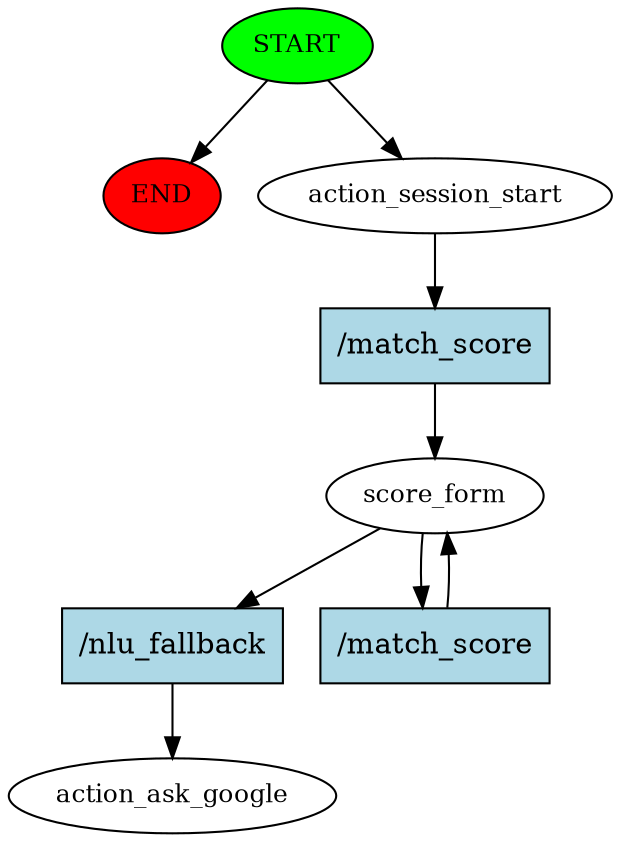 digraph  {
0 [class="start active", fillcolor=green, fontsize=12, label=START, style=filled];
"-1" [class=end, fillcolor=red, fontsize=12, label=END, style=filled];
1 [class=active, fontsize=12, label=action_session_start];
2 [class=active, fontsize=12, label=score_form];
4 [class="dashed active", fontsize=12, label=action_ask_google];
5 [class="intent active", fillcolor=lightblue, label="/match_score", shape=rect, style=filled];
6 [class="intent active", fillcolor=lightblue, label="/nlu_fallback", shape=rect, style=filled];
7 [class="intent active", fillcolor=lightblue, label="/match_score", shape=rect, style=filled];
0 -> "-1"  [class="", key=NONE, label=""];
0 -> 1  [class=active, key=NONE, label=""];
1 -> 5  [class=active, key=0];
2 -> 6  [class=active, key=0];
2 -> 7  [class=active, key=0];
5 -> 2  [class=active, key=0];
6 -> 4  [class=active, key=0];
7 -> 2  [class=active, key=0];
}

